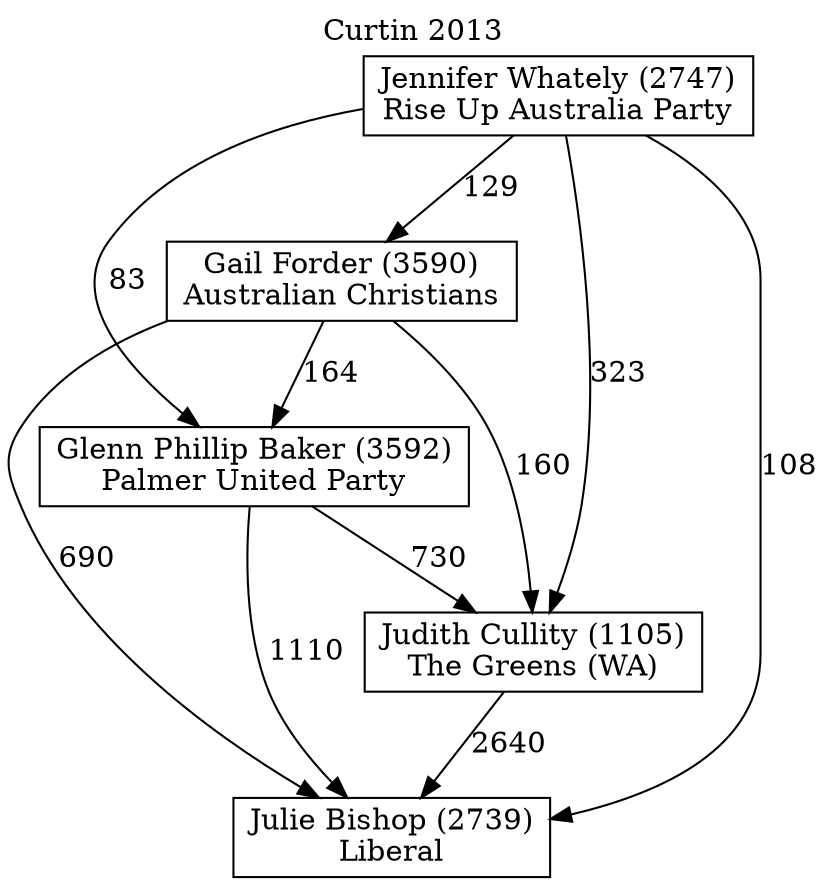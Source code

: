 // House preference flow
digraph "Julie Bishop (2739)_Curtin_2013" {
	graph [label="Curtin 2013" labelloc=t mclimit=10]
	node [shape=box]
	"Julie Bishop (2739)" [label="Julie Bishop (2739)
Liberal"]
	"Judith Cullity (1105)" [label="Judith Cullity (1105)
The Greens (WA)"]
	"Glenn Phillip Baker (3592)" [label="Glenn Phillip Baker (3592)
Palmer United Party"]
	"Gail Forder (3590)" [label="Gail Forder (3590)
Australian Christians"]
	"Jennifer Whately (2747)" [label="Jennifer Whately (2747)
Rise Up Australia Party"]
	"Judith Cullity (1105)" -> "Julie Bishop (2739)" [label=2640]
	"Glenn Phillip Baker (3592)" -> "Judith Cullity (1105)" [label=730]
	"Gail Forder (3590)" -> "Glenn Phillip Baker (3592)" [label=164]
	"Jennifer Whately (2747)" -> "Gail Forder (3590)" [label=129]
	"Glenn Phillip Baker (3592)" -> "Julie Bishop (2739)" [label=1110]
	"Gail Forder (3590)" -> "Julie Bishop (2739)" [label=690]
	"Jennifer Whately (2747)" -> "Julie Bishop (2739)" [label=108]
	"Jennifer Whately (2747)" -> "Glenn Phillip Baker (3592)" [label=83]
	"Gail Forder (3590)" -> "Judith Cullity (1105)" [label=160]
	"Jennifer Whately (2747)" -> "Judith Cullity (1105)" [label=323]
}
